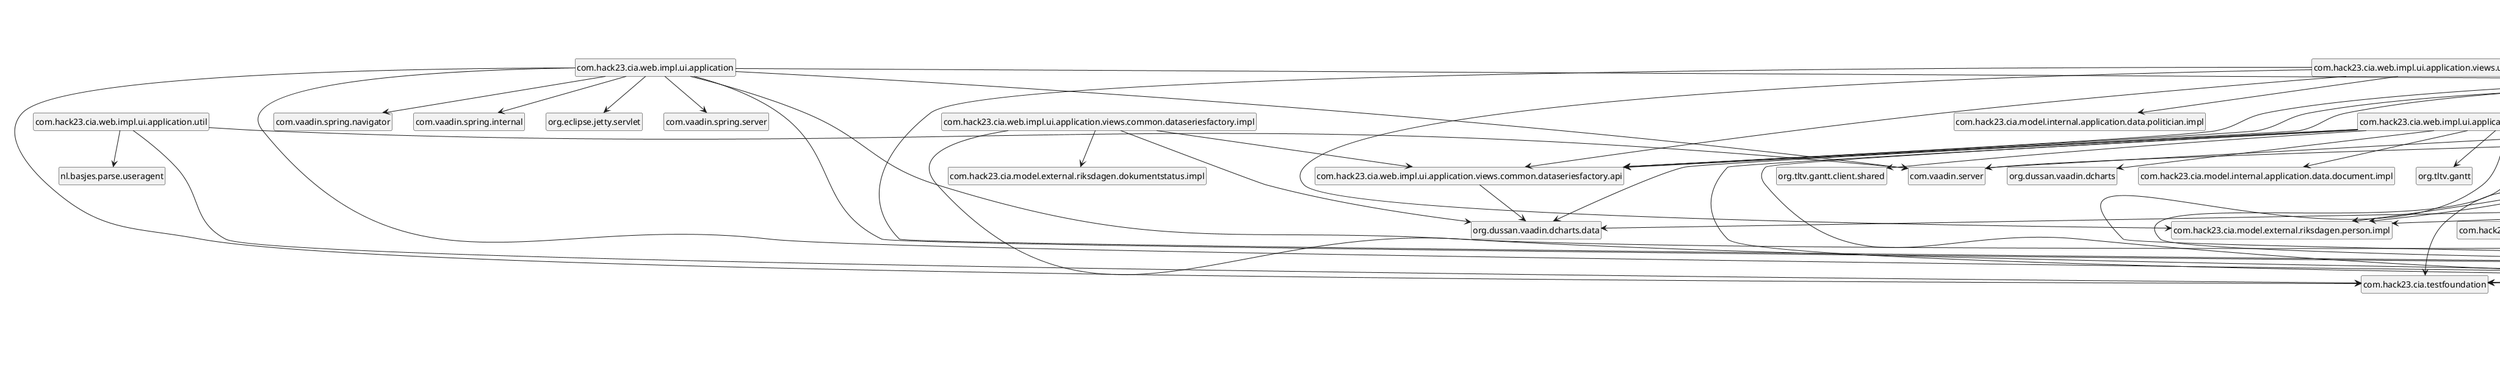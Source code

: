 @startuml
    set namespaceSeparator none
    hide circle
    hide empty fields
    hide empty methods

    com.hack23.cia.web.impl.ui.application --> com.vaadin.server
    com.hack23.cia.web.impl.ui.application --> org.slf4j
    com.hack23.cia.web.impl.ui.application --> com.vaadin.ui
    com.hack23.cia.web.impl.ui.application --> com.vaadin.spring.server
    com.hack23.cia.web.impl.ui.application --> com.hack23.cia.web.impl.ui.application.views.common
    com.hack23.cia.web.impl.ui.application --> com.hack23.cia.service.api
    com.hack23.cia.web.impl.ui.application --> com.vaadin.spring.navigator
    com.hack23.cia.web.impl.ui.application --> com.vaadin.spring.internal
    com.hack23.cia.web.impl.ui.application --> org.eclipse.jetty.servlet
    com.hack23.cia.web.impl.ui.application --> com.hack23.cia.testfoundation
    com.hack23.cia.web.impl.ui.application.action --> com.hack23.cia.model.internal.application.system.impl
    com.hack23.cia.web.impl.ui.application.action --> com.hack23.cia.service.api
    com.hack23.cia.web.impl.ui.application.util --> com.vaadin.server
    com.hack23.cia.web.impl.ui.application.util --> nl.basjes.parse.useragent
    com.hack23.cia.web.impl.ui.application.util --> com.hack23.cia.testfoundation
    com.hack23.cia.web.impl.ui.application.views.admin.common --> com.hack23.cia.web.impl.ui.application.views.common
    com.hack23.cia.web.impl.ui.application.views.admin.datasummary --> com.hack23.cia.web.impl.ui.application.views.admin.common
    com.hack23.cia.web.impl.ui.application.views.admin.datasummary --> org.springframework.context
    com.hack23.cia.web.impl.ui.application.views.admin.datasummary.pagemode --> com.vaadin.ui
    com.hack23.cia.web.impl.ui.application.views.admin.datasummary.pagemode --> com.hack23.cia.web.impl.ui.application.views.common.pagemode
    com.hack23.cia.web.impl.ui.application.views.admin.agentoperations --> com.hack23.cia.web.impl.ui.application.views.admin.common
    com.hack23.cia.web.impl.ui.application.views.admin.agentoperations --> org.springframework.context
    com.hack23.cia.web.impl.ui.application.views.admin.agentoperations.pagemode --> com.hack23.cia.web.impl.ui.application.views.common.pagemode
    com.hack23.cia.web.impl.ui.application.views.admin.agentoperations.pagemode --> com.vaadin.ui
    com.hack23.cia.web.impl.ui.application.views.admin.system --> com.hack23.cia.web.impl.ui.application.views.admin.common
    com.hack23.cia.web.impl.ui.application.views.admin.system --> org.springframework.context
    com.hack23.cia.web.impl.ui.application.views.admin.system.pagemode --> com.vaadin.ui
    com.hack23.cia.web.impl.ui.application.views.admin.system.pagemode --> com.hack23.cia.web.impl.ui.application.views.common.pagemode
    com.hack23.cia.web.impl.ui.application.views.admin.system.pagemode --> com.hack23.cia.web.impl.ui.application.views.common.paging
    com.hack23.cia.web.impl.ui.application.views.admin.system.pagemode --> com.hack23.cia.web.impl.ui.application.views.pageclicklistener
    com.hack23.cia.web.impl.ui.application.views.admin.system.pagemode --> com.hack23.cia.web.impl.ui.application.views.common.converters
    com.hack23.cia.web.impl.ui.application.views.common.paging --> com.vaadin.ui
    com.hack23.cia.web.impl.ui.application.views.common.paging --> com.hack23.cia.web.impl.ui.application.views.common.pagelinks.api
    com.hack23.cia.web.impl.ui.application.views.common --> org.springframework.context
    com.hack23.cia.web.impl.ui.application.views.common --> com.vaadin.ui
    com.hack23.cia.web.impl.ui.application.views.common --> com.vaadin.navigator
    com.hack23.cia.web.impl.ui.application.views.common --> org.slf4j
    com.hack23.cia.web.impl.ui.application.views.common --> com.hack23.cia.web.impl.ui.application.views.common.pagelinks.api
    com.hack23.cia.web.impl.ui.application.views.common --> com.hack23.cia.web.impl.ui.application.action
    com.hack23.cia.web.impl.ui.application.views.common --> com.hack23.cia.web.impl.ui.application.views.common.menufactory.api
    com.hack23.cia.web.impl.ui.application.views.common.menufactory.impl --> com.hack23.cia.web.impl.ui.application.views.common.menufactory.api
    com.hack23.cia.web.impl.ui.application.views.common.menufactory.impl --> com.vaadin.ui
    com.hack23.cia.web.impl.ui.application.views.common.menufactory.impl --> com.hack23.cia.web.impl.ui.application.views.common.pagelinks.api
    com.hack23.cia.web.impl.ui.application.views.common.menufactory.impl --> com.hack23.cia.service.api
    com.hack23.cia.web.impl.ui.application.views.common.menufactory.impl --> com.jarektoro.responsivelayout
    com.hack23.cia.web.impl.ui.application.views.common.menufactory.impl --> com.vaadin.server
    com.hack23.cia.web.impl.ui.application.views.common.menufactory.api --> com.vaadin.ui
    com.hack23.cia.web.impl.ui.application.views.common.converters --> com.vaadin.data
    com.hack23.cia.web.impl.ui.application.views.common.converters --> org.slf4j
    com.hack23.cia.web.impl.ui.application.views.common.converters --> org.apache.commons.beanutils
    com.hack23.cia.web.impl.ui.application.views.common.converters --> com.hack23.cia.testfoundation
    com.hack23.cia.web.impl.ui.application.views.common.gridfactory.impl --> com.hack23.cia.web.impl.ui.application.views.common.gridfactory.api
    com.hack23.cia.web.impl.ui.application.views.common.gridfactory.impl --> com.vaadin.data
    com.hack23.cia.web.impl.ui.application.views.common.gridfactory.impl --> org.slf4j
    com.hack23.cia.web.impl.ui.application.views.common.gridfactory.impl --> com.vaadin.ui
    com.hack23.cia.web.impl.ui.application.views.common.gridfactory.impl --> com.hack23.cia.web.impl.ui.application.views.pageclicklistener
    com.hack23.cia.web.impl.ui.application.views.common.gridfactory.impl --> com.hack23.cia.web.impl.ui.application.views.common.converters
    com.hack23.cia.web.impl.ui.application.views.common.gridfactory.impl --> com.vaadin.event.selection
    com.hack23.cia.web.impl.ui.application.views.common.gridfactory.api --> com.vaadin.ui
    com.hack23.cia.web.impl.ui.application.views.common.gridfactory.api --> com.hack23.cia.web.impl.ui.application.views.pageclicklistener
    com.hack23.cia.web.impl.ui.application.views.common.gridfactory.api --> com.hack23.cia.web.impl.ui.application.views.common.converters
    com.hack23.cia.web.impl.ui.application.views.common.labelfactory --> com.vaadin.ui
    com.hack23.cia.web.impl.ui.application.views.common.pagelinks.impl --> com.vaadin.server
    com.hack23.cia.web.impl.ui.application.views.common.pagelinks.impl --> org.slf4j
    com.hack23.cia.web.impl.ui.application.views.common.pagelinks.impl --> com.vaadin.ui
    com.hack23.cia.web.impl.ui.application.views.common.pagelinks.impl --> com.hack23.cia.web.impl.ui.application.views.common.pagelinks.api
    com.hack23.cia.web.impl.ui.application.views.common.pagelinks.impl --> com.hack23.cia.model.internal.application.data.committee.impl
    com.hack23.cia.web.impl.ui.application.views.common.pagelinks.impl --> com.hack23.cia.model.internal.application.data.ministry.impl
    com.hack23.cia.web.impl.ui.application.views.common.pagelinks.impl --> com.hack23.cia.model.internal.application.data.party.impl
    com.hack23.cia.web.impl.ui.application.views.common.pagelinks.impl --> com.hack23.cia.model.external.riksdagen.person.impl
    com.hack23.cia.web.impl.ui.application.views.common.pagelinks.impl --> com.hack23.cia.testfoundation
    com.hack23.cia.web.impl.ui.application.views.common.pagelinks.api --> com.vaadin.ui
    com.hack23.cia.web.impl.ui.application.views.common.pagelinks.api --> com.hack23.cia.model.internal.application.data.committee.impl
    com.hack23.cia.web.impl.ui.application.views.common.pagelinks.api --> com.hack23.cia.model.internal.application.data.ministry.impl
    com.hack23.cia.web.impl.ui.application.views.common.pagelinks.api --> com.hack23.cia.model.internal.application.data.party.impl
    com.hack23.cia.web.impl.ui.application.views.common.pagelinks.api --> com.hack23.cia.model.external.riksdagen.person.impl
    com.hack23.cia.web.impl.ui.application.views.common.pagelinks.api --> com.hack23.cia.web.impl.ui.application.views.common.viewnames
    com.hack23.cia.web.impl.ui.application.views.common.formfactory.impl --> com.vaadin.data
    com.hack23.cia.web.impl.ui.application.views.common.formfactory.impl --> com.hack23.cia.web.impl.ui.application.views.common.formfactory.api
    com.hack23.cia.web.impl.ui.application.views.common.formfactory.impl --> org.slf4j
    com.hack23.cia.web.impl.ui.application.views.common.formfactory.impl --> com.vaadin.ui
    com.hack23.cia.web.impl.ui.application.views.common.formfactory.api --> com.vaadin.ui
    com.hack23.cia.web.impl.ui.application.views.common.rows --> com.jarektoro.responsivelayout
    com.hack23.cia.web.impl.ui.application.views.common.rows --> com.vaadin.ui
    com.hack23.cia.web.impl.ui.application.views.common.dataseriesfactory.impl --> com.hack23.cia.web.impl.ui.application.views.common.dataseriesfactory.api
    com.hack23.cia.web.impl.ui.application.views.common.dataseriesfactory.impl --> com.hack23.cia.service.api
    com.hack23.cia.web.impl.ui.application.views.common.dataseriesfactory.impl --> org.dussan.vaadin.dcharts.data
    com.hack23.cia.web.impl.ui.application.views.common.dataseriesfactory.impl --> com.hack23.cia.model.external.riksdagen.dokumentstatus.impl
    com.hack23.cia.web.impl.ui.application.views.common.dataseriesfactory.api --> org.dussan.vaadin.dcharts.data
    com.hack23.cia.web.impl.ui.application.views.common.chartfactory.impl --> com.hack23.cia.web.impl.ui.application.views.common.chartfactory.api
    com.hack23.cia.web.impl.ui.application.views.common.chartfactory.impl --> com.hack23.cia.service.api
    com.hack23.cia.web.impl.ui.application.views.common.chartfactory.impl --> com.hack23.cia.model.internal.application.data.committee.impl
    com.hack23.cia.web.impl.ui.application.views.common.chartfactory.impl --> com.vaadin.ui
    com.hack23.cia.web.impl.ui.application.views.common.chartfactory.impl --> org.dussan.vaadin.dcharts.options
    com.hack23.cia.web.impl.ui.application.views.common.chartfactory.impl --> org.dussan.vaadin.dcharts.data
    com.hack23.cia.web.impl.ui.application.views.common.chartfactory.impl --> org.slf4j
    com.hack23.cia.web.impl.ui.application.views.common.chartfactory.impl --> com.hack23.cia.model.internal.application.data.impl
    com.hack23.cia.web.impl.ui.application.views.common.chartfactory.impl --> org.dussan.vaadin.dcharts
    com.hack23.cia.web.impl.ui.application.views.common.chartfactory.impl --> com.hack23.cia.model.internal.application.data.ministry.impl
    com.hack23.cia.web.impl.ui.application.views.common.chartfactory.impl --> com.hack23.cia.service.external.esv.api
    com.hack23.cia.web.impl.ui.application.views.common.chartfactory.impl --> com.hack23.cia.model.internal.application.data.document.impl
    com.hack23.cia.web.impl.ui.application.views.common.chartfactory.impl --> com.hack23.cia.model.internal.application.data.party.impl
    com.hack23.cia.web.impl.ui.application.views.common.chartfactory.impl --> com.hack23.cia.web.impl.ui.application.views.common.dataseriesfactory.api
    com.hack23.cia.web.impl.ui.application.views.common.chartfactory.impl --> com.hack23.cia.web.widgets.charts
    com.hack23.cia.web.impl.ui.application.views.common.chartfactory.impl --> com.hack23.cia.model.external.riksdagen.person.impl
    com.hack23.cia.web.impl.ui.application.views.common.chartfactory.impl --> org.tltv.gantt
    com.hack23.cia.web.impl.ui.application.views.common.chartfactory.impl --> org.tltv.gantt.client.shared
    com.hack23.cia.web.impl.ui.application.views.common.chartfactory.api --> com.vaadin.ui
    com.hack23.cia.web.impl.ui.application.views.common.chartfactory.api --> org.dussan.vaadin.dcharts.options
    com.hack23.cia.web.impl.ui.application.views.common.chartfactory.api --> com.hack23.cia.model.internal.application.data.impl
    com.hack23.cia.web.impl.ui.application.views.common.chartfactory.api --> com.hack23.cia.web.widgets.charts
    com.hack23.cia.web.impl.ui.application.views.common.chartfactory.api --> com.hack23.cia.model.internal.application.data.committee.impl
    com.hack23.cia.web.impl.ui.application.views.common.chartfactory.api --> org.dussan.vaadin.dcharts.data
    com.hack23.cia.web.impl.ui.application.views.common.pagemode --> com.vaadin.ui
    com.hack23.cia.web.impl.ui.application.views.common.pagemode --> com.hack23.cia.service.api
    com.hack23.cia.web.impl.ui.application.views.common.pagemode --> com.hack23.cia.web.impl.ui.application.views.common.menufactory.api
    com.hack23.cia.web.impl.ui.application.views.common.pagemode --> com.hack23.cia.web.impl.ui.application.views.common.gridfactory.api
    com.hack23.cia.web.impl.ui.application.views.common.pagemode --> com.hack23.cia.web.impl.ui.application.views.common.formfactory.api
    com.hack23.cia.web.impl.ui.application.views.common.pagemode --> com.hack23.cia.web.impl.ui.application.views.common.pagelinks.api
    com.hack23.cia.web.impl.ui.application.views.common.pagemode --> com.hack23.cia.web.impl.ui.application.action
    com.hack23.cia.web.impl.ui.application.views.common.pagemode --> com.hack23.cia.web.impl.ui.application.views.common.chartfactory.api
    com.hack23.cia.web.impl.ui.application.views.user.govermentbody --> com.hack23.cia.web.impl.ui.application.views.user.common
    com.hack23.cia.web.impl.ui.application.views.user.govermentbody --> org.springframework.context
    com.hack23.cia.web.impl.ui.application.views.user.govermentbody.pagemode --> com.vaadin.ui
    com.hack23.cia.web.impl.ui.application.views.user.govermentbody.pagemode --> com.hack23.cia.web.impl.ui.application.views.common.chartfactory.api
    com.hack23.cia.web.impl.ui.application.views.user.govermentbody.pagemode --> com.hack23.cia.web.impl.ui.application.views.common.pagemode
    com.hack23.cia.web.impl.ui.application.views.user.govermentbody.pagemode --> com.hack23.cia.web.impl.ui.application.views.common.menufactory.api
    com.hack23.cia.web.impl.ui.application.views.user.govermentbody.pagemode --> com.hack23.cia.service.external.esv.api
    com.hack23.cia.web.impl.ui.application.views.user.govermentbody.pagemode --> com.hack23.cia.web.impl.ui.application.views.pageclicklistener
    com.hack23.cia.web.impl.ui.application.views.user.common --> com.hack23.cia.web.impl.ui.application.views.common
    com.hack23.cia.web.impl.ui.application.views.user.goverment --> com.hack23.cia.web.impl.ui.application.views.user.common
    com.hack23.cia.web.impl.ui.application.views.user.goverment --> org.springframework.context
    com.hack23.cia.web.impl.ui.application.views.user.goverment.pagemode --> com.hack23.cia.web.impl.ui.application.views.pageclicklistener
    com.hack23.cia.web.impl.ui.application.views.user.goverment.pagemode --> com.vaadin.ui
    com.hack23.cia.web.impl.ui.application.views.user.goverment.pagemode --> com.hack23.cia.web.impl.ui.application.views.common.chartfactory.api
    com.hack23.cia.web.impl.ui.application.views.user.goverment.pagemode --> com.hack23.cia.web.impl.ui.application.views.common.dataseriesfactory.api
    com.hack23.cia.web.impl.ui.application.views.user.goverment.pagemode --> com.hack23.cia.web.impl.ui.application.views.common.pagemode
    com.hack23.cia.web.impl.ui.application.views.user.goverment.pagemode --> com.hack23.cia.web.impl.ui.application.views.common.menufactory.api
    com.hack23.cia.web.impl.ui.application.views.user.goverment.pagemode --> com.hack23.cia.model.internal.application.data.ministry.impl
    com.hack23.cia.web.impl.ui.application.views.user.committee --> com.hack23.cia.web.impl.ui.application.views.user.common
    com.hack23.cia.web.impl.ui.application.views.user.committee --> org.springframework.context
    com.hack23.cia.web.impl.ui.application.views.user.committee.pagemode --> com.vaadin.ui
    com.hack23.cia.web.impl.ui.application.views.user.committee.pagemode --> com.hack23.cia.web.impl.ui.application.views.common.chartfactory.api
    com.hack23.cia.web.impl.ui.application.views.user.committee.pagemode --> com.hack23.cia.web.impl.ui.application.views.common.dataseriesfactory.api
    com.hack23.cia.web.impl.ui.application.views.user.committee.pagemode --> com.hack23.cia.web.impl.ui.application.views.pageclicklistener
    com.hack23.cia.web.impl.ui.application.views.user.committee.pagemode --> com.hack23.cia.web.impl.ui.application.views.common.pagemode
    com.hack23.cia.web.impl.ui.application.views.user.committee.pagemode --> com.hack23.cia.web.impl.ui.application.views.common.menufactory.api
    com.hack23.cia.web.impl.ui.application.views.user.committee.pagemode --> com.hack23.cia.model.internal.application.data.committee.impl
    com.hack23.cia.web.impl.ui.application.views.user.parliament --> com.hack23.cia.web.impl.ui.application.views.user.common
    com.hack23.cia.web.impl.ui.application.views.user.parliament --> org.springframework.context
    com.hack23.cia.web.impl.ui.application.views.user.parliament.pagemode --> com.hack23.cia.web.impl.ui.application.views.common.pagemode
    com.hack23.cia.web.impl.ui.application.views.user.parliament.pagemode --> com.hack23.cia.web.impl.ui.application.views.common.menufactory.api
    com.hack23.cia.web.impl.ui.application.views.user.parliament.pagemode --> com.hack23.cia.web.impl.ui.application.views.common.chartfactory.api
    com.hack23.cia.web.impl.ui.application.views.user.parliament.pagemode --> com.vaadin.ui
    com.hack23.cia.web.impl.ui.application.views.user.parliament.pagemode --> com.hack23.cia.web.impl.ui.application.views.pageclicklistener
    com.hack23.cia.web.impl.ui.application.views.user.party --> com.hack23.cia.web.impl.ui.application.views.user.common
    com.hack23.cia.web.impl.ui.application.views.user.party --> org.springframework.context
    com.hack23.cia.web.impl.ui.application.views.user.party.pagemode --> com.hack23.cia.web.impl.ui.application.views.common.pagemode
    com.hack23.cia.web.impl.ui.application.views.user.party.pagemode --> com.hack23.cia.web.impl.ui.application.views.common.menufactory.api
    com.hack23.cia.web.impl.ui.application.views.user.party.pagemode --> com.hack23.cia.web.impl.ui.application.views.common.chartfactory.api
    com.hack23.cia.web.impl.ui.application.views.user.party.pagemode --> com.vaadin.ui
    com.hack23.cia.web.impl.ui.application.views.user.party.pagemode --> com.hack23.cia.web.impl.ui.application.views.pageclicklistener
    com.hack23.cia.web.impl.ui.application.views.user.party.pagemode --> com.hack23.cia.web.impl.ui.application.views.common.dataseriesfactory.api
    com.hack23.cia.web.impl.ui.application.views.user.party.pagemode --> com.hack23.cia.model.internal.application.data.party.impl
    com.hack23.cia.web.impl.ui.application.views.user.country --> com.hack23.cia.web.impl.ui.application.views.user.common
    com.hack23.cia.web.impl.ui.application.views.user.country --> org.springframework.context
    com.hack23.cia.web.impl.ui.application.views.user.country.pagemode --> com.hack23.cia.web.impl.ui.application.views.common.chartfactory.api
    com.hack23.cia.web.impl.ui.application.views.user.country.pagemode --> com.vaadin.ui
    com.hack23.cia.web.impl.ui.application.views.user.country.pagemode --> com.hack23.cia.web.impl.ui.application.views.common.pagemode
    com.hack23.cia.web.impl.ui.application.views.user.country.pagemode --> com.hack23.cia.web.impl.ui.application.views.common.menufactory.api
    com.hack23.cia.web.impl.ui.application.views.user.document --> com.hack23.cia.web.impl.ui.application.views.user.common
    com.hack23.cia.web.impl.ui.application.views.user.document --> org.springframework.context
    com.hack23.cia.web.impl.ui.application.views.user.document.pagemode --> com.vaadin.ui
    com.hack23.cia.web.impl.ui.application.views.user.document.pagemode --> com.hack23.cia.web.impl.ui.application.views.pageclicklistener
    com.hack23.cia.web.impl.ui.application.views.user.document.pagemode --> com.hack23.cia.web.impl.ui.application.views.common.paging
    com.hack23.cia.web.impl.ui.application.views.user.document.pagemode --> com.hack23.cia.web.impl.ui.application.views.common.pagemode
    com.hack23.cia.web.impl.ui.application.views.user.document.pagemode --> com.hack23.cia.web.impl.ui.application.views.common.menufactory.api
    com.hack23.cia.web.impl.ui.application.views.user.document.pagemode --> com.hack23.cia.model.external.riksdagen.dokumentlista.impl
    com.hack23.cia.web.impl.ui.application.views.user.ballot --> com.hack23.cia.web.impl.ui.application.views.user.common
    com.hack23.cia.web.impl.ui.application.views.user.ballot --> org.springframework.context
    com.hack23.cia.web.impl.ui.application.views.user.ballot.pagemode --> com.hack23.cia.web.impl.ui.application.views.pageclicklistener
    com.hack23.cia.web.impl.ui.application.views.user.ballot.pagemode --> com.vaadin.ui
    com.hack23.cia.web.impl.ui.application.views.user.ballot.pagemode --> com.hack23.cia.web.impl.ui.application.views.common.pagemode
    com.hack23.cia.web.impl.ui.application.views.user.ballot.pagemode --> com.hack23.cia.web.impl.ui.application.views.common.menufactory.api
    com.hack23.cia.web.impl.ui.application.views.user.ballot.pagemode --> com.hack23.cia.web.impl.ui.application.views.common.chartfactory.api
    com.hack23.cia.web.impl.ui.application.views.user.home --> com.hack23.cia.web.impl.ui.application.views.user.common
    com.hack23.cia.web.impl.ui.application.views.user.home --> org.springframework.context
    com.hack23.cia.web.impl.ui.application.views.user.home.pagemode --> com.hack23.cia.web.impl.ui.application.views.pageclicklistener
    com.hack23.cia.web.impl.ui.application.views.user.home.pagemode --> com.hack23.cia.web.impl.ui.application.views.common.menufactory.api
    com.hack23.cia.web.impl.ui.application.views.user.home.pagemode --> com.vaadin.ui
    com.hack23.cia.web.impl.ui.application.views.user.home.pagemode --> com.hack23.cia.web.impl.ui.application.views.common.converters
    com.hack23.cia.web.impl.ui.application.views.user.home.pagemode --> com.hack23.cia.web.impl.ui.application.views.common.pagemode
    com.hack23.cia.web.impl.ui.application.views.user.politician --> com.hack23.cia.web.impl.ui.application.views.user.common
    com.hack23.cia.web.impl.ui.application.views.user.politician --> org.springframework.context
    com.hack23.cia.web.impl.ui.application.views.user.politician.pagemode --> com.vaadin.ui
    com.hack23.cia.web.impl.ui.application.views.user.politician.pagemode --> com.hack23.cia.web.impl.ui.application.views.common.pagemode
    com.hack23.cia.web.impl.ui.application.views.user.politician.pagemode --> com.hack23.cia.web.impl.ui.application.views.common.menufactory.api
    com.hack23.cia.web.impl.ui.application.views.user.politician.pagemode --> com.hack23.cia.model.internal.application.data.politician.impl
    com.hack23.cia.web.impl.ui.application.views.user.politician.pagemode --> com.hack23.cia.web.impl.ui.application.views.common.chartfactory.api
    com.hack23.cia.web.impl.ui.application.views.user.politician.pagemode --> com.hack23.cia.web.impl.ui.application.views.common.dataseriesfactory.api
    com.hack23.cia.web.impl.ui.application.views.user.politician.pagemode --> com.hack23.cia.model.external.riksdagen.person.impl
    com.hack23.cia.web.impl.ui.application.views.user.politician.pagemode --> com.hack23.cia.web.impl.ui.application.views.pageclicklistener
    com.hack23.cia.web.impl.ui.application.views.pageclicklistener --> com.vaadin.ui
    com.hack23.cia.web.impl.ui.application.views.pageclicklistener --> com.hack23.cia.service.api.action.admin
    com.hack23.cia.web.impl.ui.application.views.pageclicklistener --> com.vaadin.ui.renderers
    com.hack23.cia.web.impl.ui.application.views.pageclicklistener --> com.hack23.cia.service.api.action.kpi
    com.hack23.cia.web.impl.ui.application.views.pageclicklistener --> com.vaadin.event.selection
    com.hack23.cia.web.impl.ui.application.views.pageclicklistener --> org.slf4j
    com.hack23.cia.web.impl.ui.application.views.pageclicklistener --> com.hack23.cia.service.api.action.user
    com.hack23.cia.web.impl.ui.application.views.pageclicklistener --> com.vaadin.data
    com.hack23.cia.web.impl.ui.application.views.pageclicklistener --> com.hack23.cia.service.api.action.application
    com.hack23.cia.web.impl.ui.application.views.pageclicklistener --> com.hack23.cia.web.impl.ui.application.views.pageclicklisteners.handlers.api
    com.hack23.cia.web.impl.ui.application.views.pageclicklistener --> com.hack23.cia.model.internal.application.data.impl
    com.hack23.cia.web.impl.ui.application.views.pageclicklistener --> com.hack23.cia.service.api
    com.hack23.cia.web.impl.ui.application.views.pageclicklistener --> com.hack23.cia.testfoundation
    com.hack23.cia.web.impl.ui.application.views.pageclicklisteners.handlers.impl --> com.hack23.cia.web.impl.ui.application.views.pageclicklisteners.handlers.api
    com.hack23.cia.web.impl.ui.application.views.pageclicklisteners.handlers.impl --> com.hack23.cia.web.impl.ui.application.views.pageclicklistener
    com.hack23.cia.web.impl.ui.application.views.pageclicklisteners.handlers.impl --> com.vaadin.ui
    com.hack23.cia.web.impl.ui.application.views.pageclicklisteners.handlers.impl --> com.hack23.cia.web.impl.ui.application.views.common.gridfactory.api
    com.hack23.cia.web.impl.ui.application.views.pageclicklisteners.handlers.impl --> com.hack23.cia.service.api.action.user
    com.hack23.cia.web.impl.ui.application.views.pageclicklisteners.handlers.api --> com.hack23.cia.service.api.action.user
    com.hack23.cia.web.impl.ui.application.web.listener --> org.springframework.context
    com.hack23.cia.web.impl.ui.application.web.listener --> org.slf4j
    com.hack23.cia.web.impl.ui.application.web.listener --> com.hack23.cia.service.api
    com.hack23.cia.web.impl.ui.application.web.listener --> org.springframework.security.access.event
    com.hack23.cia.web.impl.ui.application.web.listener --> org.springframework.security.web.session

    ' Package links
    class "com.hack23.cia.web.impl.ui.application" [[com/hack23/cia/web/impl/ui/application/package-summary.html]] {
    }
    class "com.hack23.cia.web.impl.ui.application.views.common" [[com/hack23/cia/web/impl/ui/application/views/common/package-summary.html]] {
    }
    class "com.hack23.cia.web.impl.ui.application.action" [[com/hack23/cia/web/impl/ui/application/action/package-summary.html]] {
    }
    class "com.hack23.cia.web.impl.ui.application.util" [[com/hack23/cia/web/impl/ui/application/util/package-summary.html]] {
    }
    class "com.hack23.cia.web.impl.ui.application.views.admin.common" [[com/hack23/cia/web/impl/ui/application/views/admin/common/package-summary.html]] {
    }
    class "com.hack23.cia.web.impl.ui.application.views.admin.datasummary" [[com/hack23/cia/web/impl/ui/application/views/admin/datasummary/package-summary.html]] {
    }
    class "com.hack23.cia.web.impl.ui.application.views.admin.datasummary.pagemode" [[com/hack23/cia/web/impl/ui/application/views/admin/datasummary/pagemode/package-summary.html]] {
    }
    class "com.hack23.cia.web.impl.ui.application.views.common.pagemode" [[com/hack23/cia/web/impl/ui/application/views/common/pagemode/package-summary.html]] {
    }
    class "com.hack23.cia.web.impl.ui.application.views.admin.agentoperations" [[com/hack23/cia/web/impl/ui/application/views/admin/agentoperations/package-summary.html]] {
    }
    class "com.hack23.cia.web.impl.ui.application.views.admin.agentoperations.pagemode" [[com/hack23/cia/web/impl/ui/application/views/admin/agentoperations/pagemode/package-summary.html]] {
    }
    class "com.hack23.cia.web.impl.ui.application.views.admin.system" [[com/hack23/cia/web/impl/ui/application/views/admin/system/package-summary.html]] {
    }
    class "com.hack23.cia.web.impl.ui.application.views.admin.system.pagemode" [[com/hack23/cia/web/impl/ui/application/views/admin/system/pagemode/package-summary.html]] {
    }
    class "com.hack23.cia.web.impl.ui.application.views.common.paging" [[com/hack23/cia/web/impl/ui/application/views/common/paging/package-summary.html]] {
    }
    class "com.hack23.cia.web.impl.ui.application.views.pageclicklistener" [[com/hack23/cia/web/impl/ui/application/views/pageclicklistener/package-summary.html]] {
    }
    class "com.hack23.cia.web.impl.ui.application.views.common.converters" [[com/hack23/cia/web/impl/ui/application/views/common/converters/package-summary.html]] {
    }
    class "com.hack23.cia.web.impl.ui.application.views.common.pagelinks.api" [[com/hack23/cia/web/impl/ui/application/views/common/pagelinks/api/package-summary.html]] {
    }
    class "com.hack23.cia.web.impl.ui.application.views.common.menufactory.api" [[com/hack23/cia/web/impl/ui/application/views/common/menufactory/api/package-summary.html]] {
    }
    class "com.hack23.cia.web.impl.ui.application.views.common.menufactory.impl" [[com/hack23/cia/web/impl/ui/application/views/common/menufactory/impl/package-summary.html]] {
    }
    class "com.hack23.cia.web.impl.ui.application.views.common.gridfactory.impl" [[com/hack23/cia/web/impl/ui/application/views/common/gridfactory/impl/package-summary.html]] {
    }
    class "com.hack23.cia.web.impl.ui.application.views.common.gridfactory.api" [[com/hack23/cia/web/impl/ui/application/views/common/gridfactory/api/package-summary.html]] {
    }
    class "com.hack23.cia.web.impl.ui.application.views.common.labelfactory" [[com/hack23/cia/web/impl/ui/application/views/common/labelfactory/package-summary.html]] {
    }
    class "com.hack23.cia.web.impl.ui.application.views.common.pagelinks.impl" [[com/hack23/cia/web/impl/ui/application/views/common/pagelinks/impl/package-summary.html]] {
    }
    class "com.hack23.cia.web.impl.ui.application.views.common.viewnames" [[com/hack23/cia/web/impl/ui/application/views/common/viewnames/package-summary.html]] {
    }
    class "com.hack23.cia.web.impl.ui.application.views.common.formfactory.impl" [[com/hack23/cia/web/impl/ui/application/views/common/formfactory/impl/package-summary.html]] {
    }
    class "com.hack23.cia.web.impl.ui.application.views.common.formfactory.api" [[com/hack23/cia/web/impl/ui/application/views/common/formfactory/api/package-summary.html]] {
    }
    class "com.hack23.cia.web.impl.ui.application.views.common.rows" [[com/hack23/cia/web/impl/ui/application/views/common/rows/package-summary.html]] {
    }
    class "com.hack23.cia.web.impl.ui.application.views.common.dataseriesfactory.impl" [[com/hack23/cia/web/impl/ui/application/views/common/dataseriesfactory/impl/package-summary.html]] {
    }
    class "com.hack23.cia.web.impl.ui.application.views.common.dataseriesfactory.api" [[com/hack23/cia/web/impl/ui/application/views/common/dataseriesfactory/api/package-summary.html]] {
    }
    class "com.hack23.cia.web.impl.ui.application.views.common.chartfactory.impl" [[com/hack23/cia/web/impl/ui/application/views/common/chartfactory/impl/package-summary.html]] {
    }
    class "com.hack23.cia.web.impl.ui.application.views.common.chartfactory.api" [[com/hack23/cia/web/impl/ui/application/views/common/chartfactory/api/package-summary.html]] {
    }
    class "com.hack23.cia.web.impl.ui.application.views.user.govermentbody" [[com/hack23/cia/web/impl/ui/application/views/user/govermentbody/package-summary.html]] {
    }
    class "com.hack23.cia.web.impl.ui.application.views.user.common" [[com/hack23/cia/web/impl/ui/application/views/user/common/package-summary.html]] {
    }
    class "com.hack23.cia.web.impl.ui.application.views.user.govermentbody.pagemode" [[com/hack23/cia/web/impl/ui/application/views/user/govermentbody/pagemode/package-summary.html]] {
    }
    class "com.hack23.cia.web.impl.ui.application.views.user.goverment" [[com/hack23/cia/web/impl/ui/application/views/user/goverment/package-summary.html]] {
    }
    class "com.hack23.cia.web.impl.ui.application.views.user.goverment.pagemode" [[com/hack23/cia/web/impl/ui/application/views/user/goverment/pagemode/package-summary.html]] {
    }
    class "com.hack23.cia.web.impl.ui.application.views.user.committee" [[com/hack23/cia/web/impl/ui/application/views/user/committee/package-summary.html]] {
    }
    class "com.hack23.cia.web.impl.ui.application.views.user.committee.pagemode" [[com/hack23/cia/web/impl/ui/application/views/user/committee/pagemode/package-summary.html]] {
    }
    class "com.hack23.cia.web.impl.ui.application.views.user.parliament" [[com/hack23/cia/web/impl/ui/application/views/user/parliament/package-summary.html]] {
    }
    class "com.hack23.cia.web.impl.ui.application.views.user.parliament.pagemode" [[com/hack23/cia/web/impl/ui/application/views/user/parliament/pagemode/package-summary.html]] {
    }
    class "com.hack23.cia.web.impl.ui.application.views.user.party" [[com/hack23/cia/web/impl/ui/application/views/user/party/package-summary.html]] {
    }
    class "com.hack23.cia.web.impl.ui.application.views.user.party.pagemode" [[com/hack23/cia/web/impl/ui/application/views/user/party/pagemode/package-summary.html]] {
    }
    class "com.hack23.cia.web.impl.ui.application.views.user.country" [[com/hack23/cia/web/impl/ui/application/views/user/country/package-summary.html]] {
    }
    class "com.hack23.cia.web.impl.ui.application.views.user.country.pagemode" [[com/hack23/cia/web/impl/ui/application/views/user/country/pagemode/package-summary.html]] {
    }
    class "com.hack23.cia.web.impl.ui.application.views.user.document" [[com/hack23/cia/web/impl/ui/application/views/user/document/package-summary.html]] {
    }
    class "com.hack23.cia.web.impl.ui.application.views.user.document.pagemode" [[com/hack23/cia/web/impl/ui/application/views/user/document/pagemode/package-summary.html]] {
    }
    class "com.hack23.cia.web.impl.ui.application.views.user.ballot" [[com/hack23/cia/web/impl/ui/application/views/user/ballot/package-summary.html]] {
    }
    class "com.hack23.cia.web.impl.ui.application.views.user.ballot.pagemode" [[com/hack23/cia/web/impl/ui/application/views/user/ballot/pagemode/package-summary.html]] {
    }
    class "com.hack23.cia.web.impl.ui.application.views.user.home" [[com/hack23/cia/web/impl/ui/application/views/user/home/package-summary.html]] {
    }
    class "com.hack23.cia.web.impl.ui.application.views.user.home.pagemode" [[com/hack23/cia/web/impl/ui/application/views/user/home/pagemode/package-summary.html]] {
    }
    class "com.hack23.cia.web.impl.ui.application.views.user.politician" [[com/hack23/cia/web/impl/ui/application/views/user/politician/package-summary.html]] {
    }
    class "com.hack23.cia.web.impl.ui.application.views.user.politician.pagemode" [[com/hack23/cia/web/impl/ui/application/views/user/politician/pagemode/package-summary.html]] {
    }
    class "com.hack23.cia.web.impl.ui.application.views.pageclicklisteners.handlers.api" [[com/hack23/cia/web/impl/ui/application/views/pageclicklisteners/handlers/api/package-summary.html]] {
    }
    class "com.hack23.cia.web.impl.ui.application.views.pageclicklisteners.handlers.impl" [[com/hack23/cia/web/impl/ui/application/views/pageclicklisteners/handlers/impl/package-summary.html]] {
    }
    class "com.hack23.cia.web.impl.ui.application.web.listener" [[com/hack23/cia/web/impl/ui/application/web/listener/package-summary.html]] {
    }

    center footer UMLDoclet 2.0.3, PlantUML 1.2019.06
@enduml
